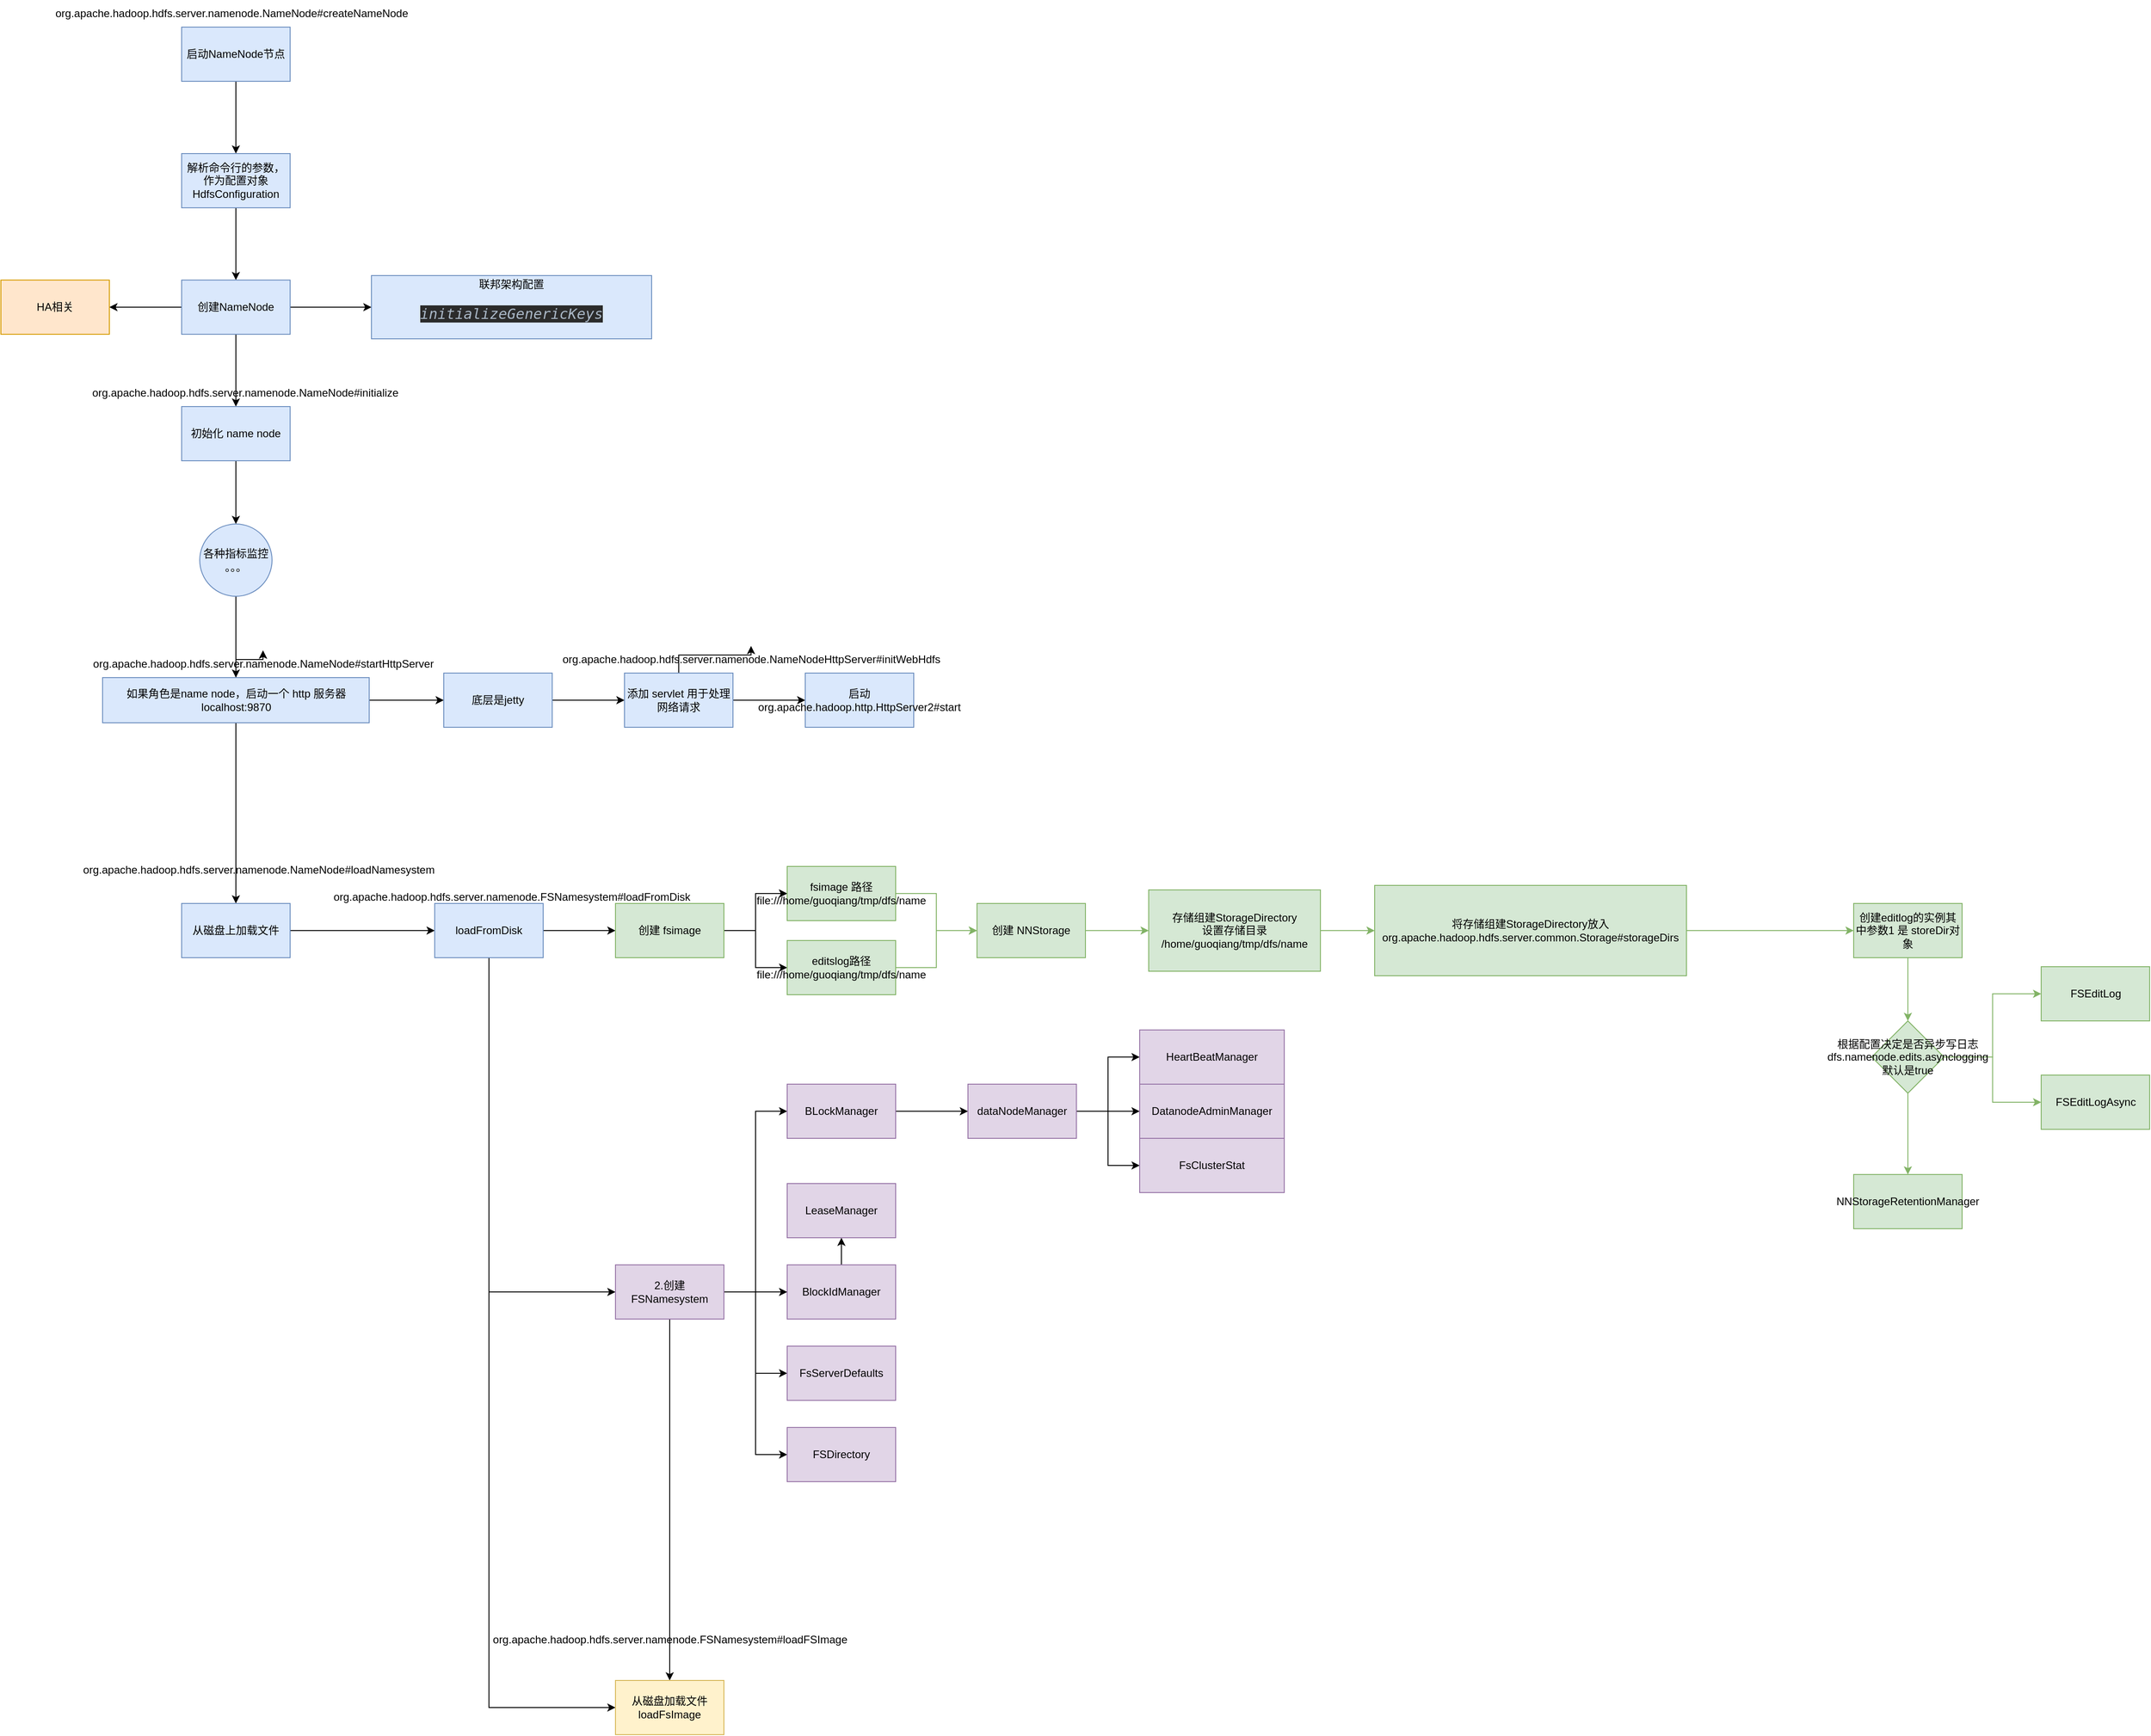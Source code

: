 <mxfile version="24.0.1" type="github">
  <diagram name="Page-1" id="DfGXGSeiKtF_Vn_WUQW6">
    <mxGraphModel dx="2212" dy="795" grid="1" gridSize="10" guides="1" tooltips="1" connect="1" arrows="1" fold="1" page="1" pageScale="1" pageWidth="850" pageHeight="1100" math="0" shadow="0">
      <root>
        <mxCell id="0" />
        <mxCell id="1" parent="0" />
        <mxCell id="0e4srzgfKUrXxJ_X6snr-5" value="" style="edgeStyle=orthogonalEdgeStyle;rounded=0;orthogonalLoop=1;jettySize=auto;html=1;" edge="1" parent="1" source="0e4srzgfKUrXxJ_X6snr-1" target="0e4srzgfKUrXxJ_X6snr-4">
          <mxGeometry relative="1" as="geometry" />
        </mxCell>
        <mxCell id="0e4srzgfKUrXxJ_X6snr-1" value="启动NameNode节点" style="rounded=0;whiteSpace=wrap;html=1;fillColor=#dae8fc;strokeColor=#6c8ebf;" vertex="1" parent="1">
          <mxGeometry x="190" y="200" width="120" height="60" as="geometry" />
        </mxCell>
        <mxCell id="0e4srzgfKUrXxJ_X6snr-3" value="org.apache.hadoop.hdfs.server.namenode.NameNode#createNameNode" style="text;html=1;align=center;verticalAlign=middle;resizable=0;points=[];autosize=1;strokeColor=none;fillColor=none;" vertex="1" parent="1">
          <mxGeometry x="40" y="170" width="410" height="30" as="geometry" />
        </mxCell>
        <mxCell id="0e4srzgfKUrXxJ_X6snr-7" value="" style="edgeStyle=orthogonalEdgeStyle;rounded=0;orthogonalLoop=1;jettySize=auto;html=1;" edge="1" parent="1" source="0e4srzgfKUrXxJ_X6snr-4" target="0e4srzgfKUrXxJ_X6snr-6">
          <mxGeometry relative="1" as="geometry" />
        </mxCell>
        <mxCell id="0e4srzgfKUrXxJ_X6snr-4" value="解析命令行的参数，作为配置对象HdfsConfiguration" style="rounded=0;whiteSpace=wrap;html=1;fillColor=#dae8fc;strokeColor=#6c8ebf;" vertex="1" parent="1">
          <mxGeometry x="190" y="340" width="120" height="60" as="geometry" />
        </mxCell>
        <mxCell id="0e4srzgfKUrXxJ_X6snr-9" value="" style="edgeStyle=orthogonalEdgeStyle;rounded=0;orthogonalLoop=1;jettySize=auto;html=1;" edge="1" parent="1" source="0e4srzgfKUrXxJ_X6snr-6" target="0e4srzgfKUrXxJ_X6snr-8">
          <mxGeometry relative="1" as="geometry" />
        </mxCell>
        <mxCell id="0e4srzgfKUrXxJ_X6snr-11" value="" style="edgeStyle=orthogonalEdgeStyle;rounded=0;orthogonalLoop=1;jettySize=auto;html=1;" edge="1" parent="1" source="0e4srzgfKUrXxJ_X6snr-6" target="0e4srzgfKUrXxJ_X6snr-10">
          <mxGeometry relative="1" as="geometry" />
        </mxCell>
        <mxCell id="0e4srzgfKUrXxJ_X6snr-13" value="" style="edgeStyle=orthogonalEdgeStyle;rounded=0;orthogonalLoop=1;jettySize=auto;html=1;" edge="1" parent="1" source="0e4srzgfKUrXxJ_X6snr-6" target="0e4srzgfKUrXxJ_X6snr-12">
          <mxGeometry relative="1" as="geometry" />
        </mxCell>
        <mxCell id="0e4srzgfKUrXxJ_X6snr-6" value="创建NameNode" style="rounded=0;whiteSpace=wrap;html=1;fillColor=#dae8fc;strokeColor=#6c8ebf;" vertex="1" parent="1">
          <mxGeometry x="190" y="480" width="120" height="60" as="geometry" />
        </mxCell>
        <mxCell id="0e4srzgfKUrXxJ_X6snr-8" value="HA相关" style="rounded=0;whiteSpace=wrap;html=1;fillColor=#ffe6cc;strokeColor=#d79b00;" vertex="1" parent="1">
          <mxGeometry x="-10" y="480" width="120" height="60" as="geometry" />
        </mxCell>
        <mxCell id="0e4srzgfKUrXxJ_X6snr-10" value="&lt;div&gt;联邦架构配置&lt;div style=&quot;background-color:#2b2b2b;color:#a9b7c6&quot;&gt;&lt;pre style=&quot;font-family:&#39;JetBrains Mono&#39;,monospace;font-size:12.0pt;&quot;&gt;&lt;span style=&quot;font-style:italic;&quot;&gt;initializeGenericKeys&lt;/span&gt;&lt;/pre&gt;&lt;/div&gt;&lt;/div&gt;" style="whiteSpace=wrap;html=1;fillColor=#dae8fc;strokeColor=#6c8ebf;rounded=0;" vertex="1" parent="1">
          <mxGeometry x="400" y="475" width="310" height="70" as="geometry" />
        </mxCell>
        <mxCell id="0e4srzgfKUrXxJ_X6snr-16" value="" style="edgeStyle=orthogonalEdgeStyle;rounded=0;orthogonalLoop=1;jettySize=auto;html=1;" edge="1" parent="1" source="0e4srzgfKUrXxJ_X6snr-12" target="0e4srzgfKUrXxJ_X6snr-15">
          <mxGeometry relative="1" as="geometry" />
        </mxCell>
        <mxCell id="0e4srzgfKUrXxJ_X6snr-12" value="初始化 name node" style="rounded=0;whiteSpace=wrap;html=1;fillColor=#dae8fc;strokeColor=#6c8ebf;" vertex="1" parent="1">
          <mxGeometry x="190" y="620" width="120" height="60" as="geometry" />
        </mxCell>
        <mxCell id="0e4srzgfKUrXxJ_X6snr-14" value="org.apache.hadoop.hdfs.server.namenode.NameNode#initialize" style="text;html=1;align=center;verticalAlign=middle;resizable=0;points=[];autosize=1;strokeColor=none;fillColor=none;" vertex="1" parent="1">
          <mxGeometry x="80" y="590" width="360" height="30" as="geometry" />
        </mxCell>
        <mxCell id="0e4srzgfKUrXxJ_X6snr-18" value="" style="edgeStyle=orthogonalEdgeStyle;rounded=0;orthogonalLoop=1;jettySize=auto;html=1;" edge="1" parent="1" source="0e4srzgfKUrXxJ_X6snr-15" target="0e4srzgfKUrXxJ_X6snr-17">
          <mxGeometry relative="1" as="geometry" />
        </mxCell>
        <mxCell id="0e4srzgfKUrXxJ_X6snr-15" value="&lt;div&gt;各种指标监控&lt;/div&gt;&lt;div&gt;。。。&lt;br&gt;&lt;/div&gt;" style="ellipse;whiteSpace=wrap;html=1;fillColor=#dae8fc;strokeColor=#6c8ebf;rounded=0;" vertex="1" parent="1">
          <mxGeometry x="210" y="750" width="80" height="80" as="geometry" />
        </mxCell>
        <mxCell id="0e4srzgfKUrXxJ_X6snr-20" value="" style="edgeStyle=orthogonalEdgeStyle;rounded=0;orthogonalLoop=1;jettySize=auto;html=1;" edge="1" parent="1" source="0e4srzgfKUrXxJ_X6snr-17" target="0e4srzgfKUrXxJ_X6snr-19">
          <mxGeometry relative="1" as="geometry" />
        </mxCell>
        <mxCell id="0e4srzgfKUrXxJ_X6snr-21" value="" style="edgeStyle=orthogonalEdgeStyle;rounded=0;orthogonalLoop=1;jettySize=auto;html=1;" edge="1" parent="1" source="0e4srzgfKUrXxJ_X6snr-17" target="0e4srzgfKUrXxJ_X6snr-19">
          <mxGeometry relative="1" as="geometry" />
        </mxCell>
        <mxCell id="0e4srzgfKUrXxJ_X6snr-23" value="" style="edgeStyle=orthogonalEdgeStyle;rounded=0;orthogonalLoop=1;jettySize=auto;html=1;" edge="1" parent="1" source="0e4srzgfKUrXxJ_X6snr-17" target="0e4srzgfKUrXxJ_X6snr-22">
          <mxGeometry relative="1" as="geometry" />
        </mxCell>
        <mxCell id="0e4srzgfKUrXxJ_X6snr-35" value="" style="edgeStyle=orthogonalEdgeStyle;rounded=0;orthogonalLoop=1;jettySize=auto;html=1;" edge="1" parent="1" source="0e4srzgfKUrXxJ_X6snr-17" target="0e4srzgfKUrXxJ_X6snr-34">
          <mxGeometry relative="1" as="geometry" />
        </mxCell>
        <mxCell id="0e4srzgfKUrXxJ_X6snr-17" value="&lt;div&gt;如果角色是name node，启动一个 http 服务器&lt;/div&gt;&lt;div&gt;localhost:9870&lt;br&gt;&lt;/div&gt;" style="whiteSpace=wrap;html=1;fillColor=#dae8fc;strokeColor=#6c8ebf;rounded=0;" vertex="1" parent="1">
          <mxGeometry x="102.5" y="920" width="295" height="50" as="geometry" />
        </mxCell>
        <mxCell id="0e4srzgfKUrXxJ_X6snr-19" value="org.apache.hadoop.hdfs.server.namenode.NameNode#startHttpServer" style="text;html=1;align=center;verticalAlign=middle;resizable=0;points=[];autosize=1;strokeColor=none;fillColor=none;" vertex="1" parent="1">
          <mxGeometry x="80" y="890" width="400" height="30" as="geometry" />
        </mxCell>
        <mxCell id="0e4srzgfKUrXxJ_X6snr-27" value="" style="edgeStyle=orthogonalEdgeStyle;rounded=0;orthogonalLoop=1;jettySize=auto;html=1;" edge="1" parent="1" source="0e4srzgfKUrXxJ_X6snr-22" target="0e4srzgfKUrXxJ_X6snr-26">
          <mxGeometry relative="1" as="geometry" />
        </mxCell>
        <mxCell id="0e4srzgfKUrXxJ_X6snr-22" value="底层是jetty" style="whiteSpace=wrap;html=1;fillColor=#dae8fc;strokeColor=#6c8ebf;rounded=0;" vertex="1" parent="1">
          <mxGeometry x="480" y="915" width="120" height="60" as="geometry" />
        </mxCell>
        <mxCell id="0e4srzgfKUrXxJ_X6snr-31" value="" style="edgeStyle=orthogonalEdgeStyle;rounded=0;orthogonalLoop=1;jettySize=auto;html=1;" edge="1" parent="1" source="0e4srzgfKUrXxJ_X6snr-26" target="0e4srzgfKUrXxJ_X6snr-28">
          <mxGeometry relative="1" as="geometry" />
        </mxCell>
        <mxCell id="0e4srzgfKUrXxJ_X6snr-33" value="" style="edgeStyle=orthogonalEdgeStyle;rounded=0;orthogonalLoop=1;jettySize=auto;html=1;" edge="1" parent="1" source="0e4srzgfKUrXxJ_X6snr-26" target="0e4srzgfKUrXxJ_X6snr-32">
          <mxGeometry relative="1" as="geometry" />
        </mxCell>
        <mxCell id="0e4srzgfKUrXxJ_X6snr-26" value="添加 servlet 用于处理网络请求" style="whiteSpace=wrap;html=1;fillColor=#dae8fc;strokeColor=#6c8ebf;rounded=0;" vertex="1" parent="1">
          <mxGeometry x="680" y="915" width="120" height="60" as="geometry" />
        </mxCell>
        <mxCell id="0e4srzgfKUrXxJ_X6snr-28" value="org.apache.hadoop.hdfs.server.namenode.NameNodeHttpServer#initWebHdfs" style="text;html=1;align=center;verticalAlign=middle;resizable=0;points=[];autosize=1;strokeColor=none;fillColor=none;" vertex="1" parent="1">
          <mxGeometry x="600" y="885" width="440" height="30" as="geometry" />
        </mxCell>
        <mxCell id="0e4srzgfKUrXxJ_X6snr-32" value="&lt;div&gt;启动&lt;/div&gt;&lt;div&gt;org.apache.hadoop.http.HttpServer2#start&lt;br&gt;&lt;/div&gt;" style="whiteSpace=wrap;html=1;fillColor=#dae8fc;strokeColor=#6c8ebf;rounded=0;" vertex="1" parent="1">
          <mxGeometry x="880" y="915" width="120" height="60" as="geometry" />
        </mxCell>
        <mxCell id="0e4srzgfKUrXxJ_X6snr-40" value="" style="edgeStyle=orthogonalEdgeStyle;rounded=0;orthogonalLoop=1;jettySize=auto;html=1;" edge="1" parent="1" source="0e4srzgfKUrXxJ_X6snr-34" target="0e4srzgfKUrXxJ_X6snr-39">
          <mxGeometry relative="1" as="geometry" />
        </mxCell>
        <mxCell id="0e4srzgfKUrXxJ_X6snr-34" value="从磁盘上加载文件" style="whiteSpace=wrap;html=1;fillColor=#dae8fc;strokeColor=#6c8ebf;rounded=0;" vertex="1" parent="1">
          <mxGeometry x="190" y="1170" width="120" height="60" as="geometry" />
        </mxCell>
        <mxCell id="0e4srzgfKUrXxJ_X6snr-36" value="org.apache.hadoop.hdfs.server.namenode.NameNode#loadNamesystem" style="text;html=1;align=center;verticalAlign=middle;resizable=0;points=[];autosize=1;strokeColor=none;fillColor=none;" vertex="1" parent="1">
          <mxGeometry x="70" y="1118" width="410" height="30" as="geometry" />
        </mxCell>
        <mxCell id="0e4srzgfKUrXxJ_X6snr-43" value="" style="edgeStyle=orthogonalEdgeStyle;rounded=0;orthogonalLoop=1;jettySize=auto;html=1;" edge="1" parent="1" source="0e4srzgfKUrXxJ_X6snr-39" target="0e4srzgfKUrXxJ_X6snr-42">
          <mxGeometry relative="1" as="geometry" />
        </mxCell>
        <mxCell id="0e4srzgfKUrXxJ_X6snr-69" value="" style="edgeStyle=orthogonalEdgeStyle;rounded=0;orthogonalLoop=1;jettySize=auto;html=1;entryX=0;entryY=0.5;entryDx=0;entryDy=0;" edge="1" parent="1" source="0e4srzgfKUrXxJ_X6snr-39" target="0e4srzgfKUrXxJ_X6snr-68">
          <mxGeometry relative="1" as="geometry">
            <Array as="points">
              <mxPoint x="530" y="1600" />
            </Array>
          </mxGeometry>
        </mxCell>
        <mxCell id="0e4srzgfKUrXxJ_X6snr-89" style="edgeStyle=orthogonalEdgeStyle;rounded=0;orthogonalLoop=1;jettySize=auto;html=1;entryX=0;entryY=0.5;entryDx=0;entryDy=0;" edge="1" parent="1" source="0e4srzgfKUrXxJ_X6snr-39" target="0e4srzgfKUrXxJ_X6snr-88">
          <mxGeometry relative="1" as="geometry">
            <Array as="points">
              <mxPoint x="530" y="2060" />
            </Array>
          </mxGeometry>
        </mxCell>
        <mxCell id="0e4srzgfKUrXxJ_X6snr-39" value="loadFromDisk" style="whiteSpace=wrap;html=1;fillColor=#dae8fc;strokeColor=#6c8ebf;rounded=0;" vertex="1" parent="1">
          <mxGeometry x="470" y="1170" width="120" height="60" as="geometry" />
        </mxCell>
        <mxCell id="0e4srzgfKUrXxJ_X6snr-41" value="org.apache.hadoop.hdfs.server.namenode.FSNamesystem#loadFromDisk" style="text;html=1;align=center;verticalAlign=middle;resizable=0;points=[];autosize=1;strokeColor=none;fillColor=none;" vertex="1" parent="1">
          <mxGeometry x="345" y="1148" width="420" height="30" as="geometry" />
        </mxCell>
        <mxCell id="0e4srzgfKUrXxJ_X6snr-45" value="" style="edgeStyle=orthogonalEdgeStyle;rounded=0;orthogonalLoop=1;jettySize=auto;html=1;" edge="1" parent="1" source="0e4srzgfKUrXxJ_X6snr-42" target="0e4srzgfKUrXxJ_X6snr-44">
          <mxGeometry relative="1" as="geometry" />
        </mxCell>
        <mxCell id="0e4srzgfKUrXxJ_X6snr-47" value="" style="edgeStyle=orthogonalEdgeStyle;rounded=0;orthogonalLoop=1;jettySize=auto;html=1;" edge="1" parent="1" source="0e4srzgfKUrXxJ_X6snr-42" target="0e4srzgfKUrXxJ_X6snr-46">
          <mxGeometry relative="1" as="geometry" />
        </mxCell>
        <mxCell id="0e4srzgfKUrXxJ_X6snr-48" value="" style="edgeStyle=orthogonalEdgeStyle;rounded=0;orthogonalLoop=1;jettySize=auto;html=1;" edge="1" parent="1" source="0e4srzgfKUrXxJ_X6snr-42" target="0e4srzgfKUrXxJ_X6snr-46">
          <mxGeometry relative="1" as="geometry" />
        </mxCell>
        <mxCell id="0e4srzgfKUrXxJ_X6snr-42" value="创建 fsimage" style="whiteSpace=wrap;html=1;fillColor=#d5e8d4;strokeColor=#82b366;rounded=0;" vertex="1" parent="1">
          <mxGeometry x="670" y="1170" width="120" height="60" as="geometry" />
        </mxCell>
        <mxCell id="0e4srzgfKUrXxJ_X6snr-51" style="edgeStyle=orthogonalEdgeStyle;rounded=0;orthogonalLoop=1;jettySize=auto;html=1;entryX=0;entryY=0.5;entryDx=0;entryDy=0;fillColor=#d5e8d4;strokeColor=#82b366;" edge="1" parent="1" source="0e4srzgfKUrXxJ_X6snr-44" target="0e4srzgfKUrXxJ_X6snr-49">
          <mxGeometry relative="1" as="geometry" />
        </mxCell>
        <mxCell id="0e4srzgfKUrXxJ_X6snr-44" value="editslog路径file:///home/guoqiang/tmp/dfs/name" style="whiteSpace=wrap;html=1;fillColor=#d5e8d4;strokeColor=#82b366;rounded=0;" vertex="1" parent="1">
          <mxGeometry x="860" y="1211" width="120" height="60" as="geometry" />
        </mxCell>
        <mxCell id="0e4srzgfKUrXxJ_X6snr-50" style="edgeStyle=orthogonalEdgeStyle;rounded=0;orthogonalLoop=1;jettySize=auto;html=1;entryX=0;entryY=0.5;entryDx=0;entryDy=0;fillColor=#d5e8d4;strokeColor=#82b366;" edge="1" parent="1" source="0e4srzgfKUrXxJ_X6snr-46" target="0e4srzgfKUrXxJ_X6snr-49">
          <mxGeometry relative="1" as="geometry" />
        </mxCell>
        <mxCell id="0e4srzgfKUrXxJ_X6snr-46" value="fsimage 路径file:///home/guoqiang/tmp/dfs/name" style="whiteSpace=wrap;html=1;fillColor=#d5e8d4;strokeColor=#82b366;rounded=0;" vertex="1" parent="1">
          <mxGeometry x="860" y="1129" width="120" height="60" as="geometry" />
        </mxCell>
        <mxCell id="0e4srzgfKUrXxJ_X6snr-53" value="" style="edgeStyle=orthogonalEdgeStyle;rounded=0;orthogonalLoop=1;jettySize=auto;html=1;fillColor=#d5e8d4;strokeColor=#82b366;" edge="1" parent="1" source="0e4srzgfKUrXxJ_X6snr-49" target="0e4srzgfKUrXxJ_X6snr-52">
          <mxGeometry relative="1" as="geometry" />
        </mxCell>
        <mxCell id="0e4srzgfKUrXxJ_X6snr-49" value="创建 NNStorage" style="rounded=0;whiteSpace=wrap;html=1;fillColor=#d5e8d4;strokeColor=#82b366;" vertex="1" parent="1">
          <mxGeometry x="1070" y="1170" width="120" height="60" as="geometry" />
        </mxCell>
        <mxCell id="0e4srzgfKUrXxJ_X6snr-55" value="" style="edgeStyle=orthogonalEdgeStyle;rounded=0;orthogonalLoop=1;jettySize=auto;html=1;fillColor=#d5e8d4;strokeColor=#82b366;" edge="1" parent="1" source="0e4srzgfKUrXxJ_X6snr-52" target="0e4srzgfKUrXxJ_X6snr-54">
          <mxGeometry relative="1" as="geometry" />
        </mxCell>
        <mxCell id="0e4srzgfKUrXxJ_X6snr-52" value="&lt;div&gt;存储组建StorageDirectory&lt;/div&gt;&lt;div&gt;设置存储目录&lt;/div&gt;&lt;div&gt;/home/guoqiang/tmp/dfs/name&lt;br&gt;&lt;/div&gt;" style="rounded=0;whiteSpace=wrap;html=1;fillColor=#d5e8d4;strokeColor=#82b366;" vertex="1" parent="1">
          <mxGeometry x="1260" y="1155" width="190" height="90" as="geometry" />
        </mxCell>
        <mxCell id="0e4srzgfKUrXxJ_X6snr-59" value="" style="edgeStyle=orthogonalEdgeStyle;rounded=0;orthogonalLoop=1;jettySize=auto;html=1;fillColor=#d5e8d4;strokeColor=#82b366;" edge="1" parent="1" source="0e4srzgfKUrXxJ_X6snr-54" target="0e4srzgfKUrXxJ_X6snr-58">
          <mxGeometry relative="1" as="geometry" />
        </mxCell>
        <mxCell id="0e4srzgfKUrXxJ_X6snr-54" value="将存储组建StorageDirectory放入org.apache.hadoop.hdfs.server.common.Storage#storageDirs" style="whiteSpace=wrap;html=1;fillColor=#d5e8d4;strokeColor=#82b366;rounded=0;" vertex="1" parent="1">
          <mxGeometry x="1510" y="1150" width="345" height="100" as="geometry" />
        </mxCell>
        <mxCell id="0e4srzgfKUrXxJ_X6snr-61" value="" style="edgeStyle=orthogonalEdgeStyle;rounded=0;orthogonalLoop=1;jettySize=auto;html=1;fillColor=#d5e8d4;strokeColor=#82b366;" edge="1" parent="1" source="0e4srzgfKUrXxJ_X6snr-58" target="0e4srzgfKUrXxJ_X6snr-60">
          <mxGeometry relative="1" as="geometry" />
        </mxCell>
        <mxCell id="0e4srzgfKUrXxJ_X6snr-58" value="&lt;div&gt;创建editlog的实例其中参数1 是 storeDir对象&lt;br&gt;&lt;/div&gt;" style="whiteSpace=wrap;html=1;fillColor=#d5e8d4;strokeColor=#82b366;rounded=0;" vertex="1" parent="1">
          <mxGeometry x="2040" y="1170" width="120" height="60" as="geometry" />
        </mxCell>
        <mxCell id="0e4srzgfKUrXxJ_X6snr-63" value="" style="edgeStyle=orthogonalEdgeStyle;rounded=0;orthogonalLoop=1;jettySize=auto;html=1;fillColor=#d5e8d4;strokeColor=#82b366;" edge="1" parent="1" source="0e4srzgfKUrXxJ_X6snr-60" target="0e4srzgfKUrXxJ_X6snr-62">
          <mxGeometry relative="1" as="geometry" />
        </mxCell>
        <mxCell id="0e4srzgfKUrXxJ_X6snr-65" value="" style="edgeStyle=orthogonalEdgeStyle;rounded=0;orthogonalLoop=1;jettySize=auto;html=1;fillColor=#d5e8d4;strokeColor=#82b366;" edge="1" parent="1" source="0e4srzgfKUrXxJ_X6snr-60" target="0e4srzgfKUrXxJ_X6snr-64">
          <mxGeometry relative="1" as="geometry" />
        </mxCell>
        <mxCell id="0e4srzgfKUrXxJ_X6snr-67" value="" style="edgeStyle=orthogonalEdgeStyle;rounded=0;orthogonalLoop=1;jettySize=auto;html=1;fillColor=#d5e8d4;strokeColor=#82b366;" edge="1" parent="1" source="0e4srzgfKUrXxJ_X6snr-60" target="0e4srzgfKUrXxJ_X6snr-66">
          <mxGeometry relative="1" as="geometry" />
        </mxCell>
        <mxCell id="0e4srzgfKUrXxJ_X6snr-60" value="根据配置决定是否异步写日志dfs.namenode.edits.asynclogging默认是true" style="rhombus;whiteSpace=wrap;html=1;fillColor=#d5e8d4;strokeColor=#82b366;rounded=0;" vertex="1" parent="1">
          <mxGeometry x="2060" y="1300" width="80" height="80" as="geometry" />
        </mxCell>
        <mxCell id="0e4srzgfKUrXxJ_X6snr-62" value="FSEditLogAsync" style="whiteSpace=wrap;html=1;fillColor=#d5e8d4;strokeColor=#82b366;rounded=0;" vertex="1" parent="1">
          <mxGeometry x="2247.5" y="1360" width="120" height="60" as="geometry" />
        </mxCell>
        <mxCell id="0e4srzgfKUrXxJ_X6snr-64" value="FSEditLog" style="whiteSpace=wrap;html=1;fillColor=#d5e8d4;strokeColor=#82b366;rounded=0;" vertex="1" parent="1">
          <mxGeometry x="2247.5" y="1240" width="120" height="60" as="geometry" />
        </mxCell>
        <mxCell id="0e4srzgfKUrXxJ_X6snr-66" value="NNStorageRetentionManager" style="whiteSpace=wrap;html=1;fillColor=#d5e8d4;strokeColor=#82b366;rounded=0;" vertex="1" parent="1">
          <mxGeometry x="2040" y="1470" width="120" height="60" as="geometry" />
        </mxCell>
        <mxCell id="0e4srzgfKUrXxJ_X6snr-71" value="" style="edgeStyle=orthogonalEdgeStyle;rounded=0;orthogonalLoop=1;jettySize=auto;html=1;entryX=0;entryY=0.5;entryDx=0;entryDy=0;" edge="1" parent="1" source="0e4srzgfKUrXxJ_X6snr-68" target="0e4srzgfKUrXxJ_X6snr-70">
          <mxGeometry relative="1" as="geometry" />
        </mxCell>
        <mxCell id="0e4srzgfKUrXxJ_X6snr-73" value="" style="edgeStyle=orthogonalEdgeStyle;rounded=0;orthogonalLoop=1;jettySize=auto;html=1;" edge="1" parent="1" source="0e4srzgfKUrXxJ_X6snr-68" target="0e4srzgfKUrXxJ_X6snr-72">
          <mxGeometry relative="1" as="geometry" />
        </mxCell>
        <mxCell id="0e4srzgfKUrXxJ_X6snr-83" style="edgeStyle=orthogonalEdgeStyle;rounded=0;orthogonalLoop=1;jettySize=auto;html=1;entryX=0;entryY=0.5;entryDx=0;entryDy=0;" edge="1" parent="1" source="0e4srzgfKUrXxJ_X6snr-68" target="0e4srzgfKUrXxJ_X6snr-82">
          <mxGeometry relative="1" as="geometry" />
        </mxCell>
        <mxCell id="0e4srzgfKUrXxJ_X6snr-85" value="" style="edgeStyle=orthogonalEdgeStyle;rounded=0;orthogonalLoop=1;jettySize=auto;html=1;entryX=0;entryY=0.5;entryDx=0;entryDy=0;" edge="1" parent="1" source="0e4srzgfKUrXxJ_X6snr-68" target="0e4srzgfKUrXxJ_X6snr-84">
          <mxGeometry relative="1" as="geometry" />
        </mxCell>
        <mxCell id="0e4srzgfKUrXxJ_X6snr-87" value="" style="edgeStyle=orthogonalEdgeStyle;rounded=0;orthogonalLoop=1;jettySize=auto;html=1;entryX=0;entryY=0.5;entryDx=0;entryDy=0;" edge="1" parent="1" source="0e4srzgfKUrXxJ_X6snr-68" target="0e4srzgfKUrXxJ_X6snr-86">
          <mxGeometry relative="1" as="geometry" />
        </mxCell>
        <mxCell id="0e4srzgfKUrXxJ_X6snr-90" style="edgeStyle=orthogonalEdgeStyle;rounded=0;orthogonalLoop=1;jettySize=auto;html=1;entryX=0.5;entryY=0;entryDx=0;entryDy=0;" edge="1" parent="1" source="0e4srzgfKUrXxJ_X6snr-68" target="0e4srzgfKUrXxJ_X6snr-88">
          <mxGeometry relative="1" as="geometry" />
        </mxCell>
        <mxCell id="0e4srzgfKUrXxJ_X6snr-68" value="2.创建FSNamesystem" style="whiteSpace=wrap;html=1;fillColor=#e1d5e7;strokeColor=#9673a6;rounded=0;" vertex="1" parent="1">
          <mxGeometry x="670" y="1570" width="120" height="60" as="geometry" />
        </mxCell>
        <mxCell id="0e4srzgfKUrXxJ_X6snr-75" value="" style="edgeStyle=orthogonalEdgeStyle;rounded=0;orthogonalLoop=1;jettySize=auto;html=1;" edge="1" parent="1" source="0e4srzgfKUrXxJ_X6snr-70" target="0e4srzgfKUrXxJ_X6snr-74">
          <mxGeometry relative="1" as="geometry" />
        </mxCell>
        <mxCell id="0e4srzgfKUrXxJ_X6snr-70" value="BLockManager" style="whiteSpace=wrap;html=1;fillColor=#e1d5e7;strokeColor=#9673a6;rounded=0;" vertex="1" parent="1">
          <mxGeometry x="860" y="1370" width="120" height="60" as="geometry" />
        </mxCell>
        <mxCell id="0e4srzgfKUrXxJ_X6snr-72" value="LeaseManager" style="whiteSpace=wrap;html=1;fillColor=#e1d5e7;strokeColor=#9673a6;rounded=0;" vertex="1" parent="1">
          <mxGeometry x="860" y="1480" width="120" height="60" as="geometry" />
        </mxCell>
        <mxCell id="0e4srzgfKUrXxJ_X6snr-77" value="" style="edgeStyle=orthogonalEdgeStyle;rounded=0;orthogonalLoop=1;jettySize=auto;html=1;" edge="1" parent="1" source="0e4srzgfKUrXxJ_X6snr-74" target="0e4srzgfKUrXxJ_X6snr-76">
          <mxGeometry relative="1" as="geometry" />
        </mxCell>
        <mxCell id="0e4srzgfKUrXxJ_X6snr-79" value="" style="edgeStyle=orthogonalEdgeStyle;rounded=0;orthogonalLoop=1;jettySize=auto;html=1;" edge="1" parent="1" source="0e4srzgfKUrXxJ_X6snr-74" target="0e4srzgfKUrXxJ_X6snr-78">
          <mxGeometry relative="1" as="geometry" />
        </mxCell>
        <mxCell id="0e4srzgfKUrXxJ_X6snr-81" style="edgeStyle=orthogonalEdgeStyle;rounded=0;orthogonalLoop=1;jettySize=auto;html=1;entryX=0;entryY=0.5;entryDx=0;entryDy=0;" edge="1" parent="1" source="0e4srzgfKUrXxJ_X6snr-74" target="0e4srzgfKUrXxJ_X6snr-80">
          <mxGeometry relative="1" as="geometry" />
        </mxCell>
        <mxCell id="0e4srzgfKUrXxJ_X6snr-74" value="dataNodeManager" style="whiteSpace=wrap;html=1;fillColor=#e1d5e7;strokeColor=#9673a6;rounded=0;" vertex="1" parent="1">
          <mxGeometry x="1060" y="1370" width="120" height="60" as="geometry" />
        </mxCell>
        <mxCell id="0e4srzgfKUrXxJ_X6snr-76" value="HeartBeatManager" style="whiteSpace=wrap;html=1;fillColor=#e1d5e7;strokeColor=#9673a6;rounded=0;" vertex="1" parent="1">
          <mxGeometry x="1250" y="1310" width="160" height="60" as="geometry" />
        </mxCell>
        <mxCell id="0e4srzgfKUrXxJ_X6snr-78" value="DatanodeAdminManager" style="whiteSpace=wrap;html=1;fillColor=#e1d5e7;strokeColor=#9673a6;rounded=0;" vertex="1" parent="1">
          <mxGeometry x="1250" y="1370" width="160" height="60" as="geometry" />
        </mxCell>
        <mxCell id="0e4srzgfKUrXxJ_X6snr-80" value="FsClusterStat" style="whiteSpace=wrap;html=1;fillColor=#e1d5e7;strokeColor=#9673a6;rounded=0;" vertex="1" parent="1">
          <mxGeometry x="1250" y="1430" width="160" height="60" as="geometry" />
        </mxCell>
        <mxCell id="0e4srzgfKUrXxJ_X6snr-82" value="BlockIdManager" style="whiteSpace=wrap;html=1;fillColor=#e1d5e7;strokeColor=#9673a6;rounded=0;" vertex="1" parent="1">
          <mxGeometry x="860" y="1570" width="120" height="60" as="geometry" />
        </mxCell>
        <mxCell id="0e4srzgfKUrXxJ_X6snr-84" value="FsServerDefaults" style="whiteSpace=wrap;html=1;fillColor=#e1d5e7;strokeColor=#9673a6;rounded=0;" vertex="1" parent="1">
          <mxGeometry x="860" y="1660" width="120" height="60" as="geometry" />
        </mxCell>
        <mxCell id="0e4srzgfKUrXxJ_X6snr-86" value="FSDirectory" style="whiteSpace=wrap;html=1;fillColor=#e1d5e7;strokeColor=#9673a6;rounded=0;" vertex="1" parent="1">
          <mxGeometry x="860" y="1750" width="120" height="60" as="geometry" />
        </mxCell>
        <mxCell id="0e4srzgfKUrXxJ_X6snr-88" value="&lt;div&gt;从磁盘加载文件&lt;/div&gt;&lt;div&gt;loadFsImage&lt;br&gt;&lt;/div&gt;" style="whiteSpace=wrap;html=1;fillColor=#fff2cc;strokeColor=#d6b656;rounded=0;" vertex="1" parent="1">
          <mxGeometry x="670" y="2030" width="120" height="60" as="geometry" />
        </mxCell>
        <mxCell id="0e4srzgfKUrXxJ_X6snr-91" value="org.apache.hadoop.hdfs.server.namenode.FSNamesystem#loadFSImage" style="text;html=1;align=center;verticalAlign=middle;resizable=0;points=[];autosize=1;strokeColor=none;fillColor=none;" vertex="1" parent="1">
          <mxGeometry x="525" y="1970" width="410" height="30" as="geometry" />
        </mxCell>
      </root>
    </mxGraphModel>
  </diagram>
</mxfile>
